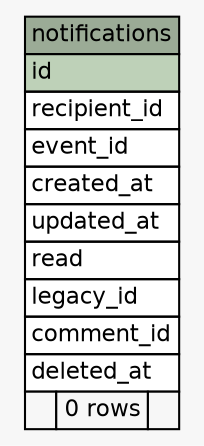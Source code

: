// dot 2.36.0 on Mac OS X 10.10
// SchemaSpy rev 590
digraph "notifications" {
  graph [
    rankdir="RL"
    bgcolor="#f7f7f7"
    nodesep="0.18"
    ranksep="0.46"
    fontname="Helvetica"
    fontsize="11"
  ];
  node [
    fontname="Helvetica"
    fontsize="11"
    shape="plaintext"
  ];
  edge [
    arrowsize="0.8"
  ];
  "notifications" [
    label=<
    <TABLE BORDER="0" CELLBORDER="1" CELLSPACING="0" BGCOLOR="#ffffff">
      <TR><TD COLSPAN="3" BGCOLOR="#9bab96" ALIGN="CENTER">notifications</TD></TR>
      <TR><TD PORT="id" COLSPAN="3" BGCOLOR="#bed1b8" ALIGN="LEFT">id</TD></TR>
      <TR><TD PORT="recipient_id" COLSPAN="3" ALIGN="LEFT">recipient_id</TD></TR>
      <TR><TD PORT="event_id" COLSPAN="3" ALIGN="LEFT">event_id</TD></TR>
      <TR><TD PORT="created_at" COLSPAN="3" ALIGN="LEFT">created_at</TD></TR>
      <TR><TD PORT="updated_at" COLSPAN="3" ALIGN="LEFT">updated_at</TD></TR>
      <TR><TD PORT="read" COLSPAN="3" ALIGN="LEFT">read</TD></TR>
      <TR><TD PORT="legacy_id" COLSPAN="3" ALIGN="LEFT">legacy_id</TD></TR>
      <TR><TD PORT="comment_id" COLSPAN="3" ALIGN="LEFT">comment_id</TD></TR>
      <TR><TD PORT="deleted_at" COLSPAN="3" ALIGN="LEFT">deleted_at</TD></TR>
      <TR><TD ALIGN="LEFT" BGCOLOR="#f7f7f7">  </TD><TD ALIGN="RIGHT" BGCOLOR="#f7f7f7">0 rows</TD><TD ALIGN="RIGHT" BGCOLOR="#f7f7f7">  </TD></TR>
    </TABLE>>
    URL="tables/notifications.html"
    tooltip="notifications"
  ];
}
